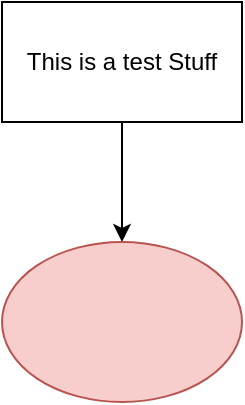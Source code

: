 <mxfile version="26.1.3">
  <diagram name="Page-1" id="UpHx8cBqYhENry1GjdYQ">
    <mxGraphModel dx="989" dy="542" grid="1" gridSize="10" guides="1" tooltips="1" connect="1" arrows="1" fold="1" page="1" pageScale="1" pageWidth="850" pageHeight="1100" math="0" shadow="0">
      <root>
        <mxCell id="0" />
        <mxCell id="1" parent="0" />
        <mxCell id="JUWz4mROJG8HsDsSrnNZ-1" style="edgeStyle=orthogonalEdgeStyle;rounded=0;orthogonalLoop=1;jettySize=auto;html=1;" edge="1" parent="1" source="7JColdclK-xKywWlg9Ae-1" target="7JColdclK-xKywWlg9Ae-2">
          <mxGeometry relative="1" as="geometry" />
        </mxCell>
        <mxCell id="7JColdclK-xKywWlg9Ae-1" value="This is a test Stuff" style="rounded=0;whiteSpace=wrap;html=1;" parent="1" vertex="1">
          <mxGeometry x="370" y="370" width="120" height="60" as="geometry" />
        </mxCell>
        <mxCell id="7JColdclK-xKywWlg9Ae-2" value="" style="ellipse;whiteSpace=wrap;html=1;fillColor=#f8cecc;strokeColor=#b85450;" parent="1" vertex="1">
          <mxGeometry x="370" y="490" width="120" height="80" as="geometry" />
        </mxCell>
      </root>
    </mxGraphModel>
  </diagram>
</mxfile>
